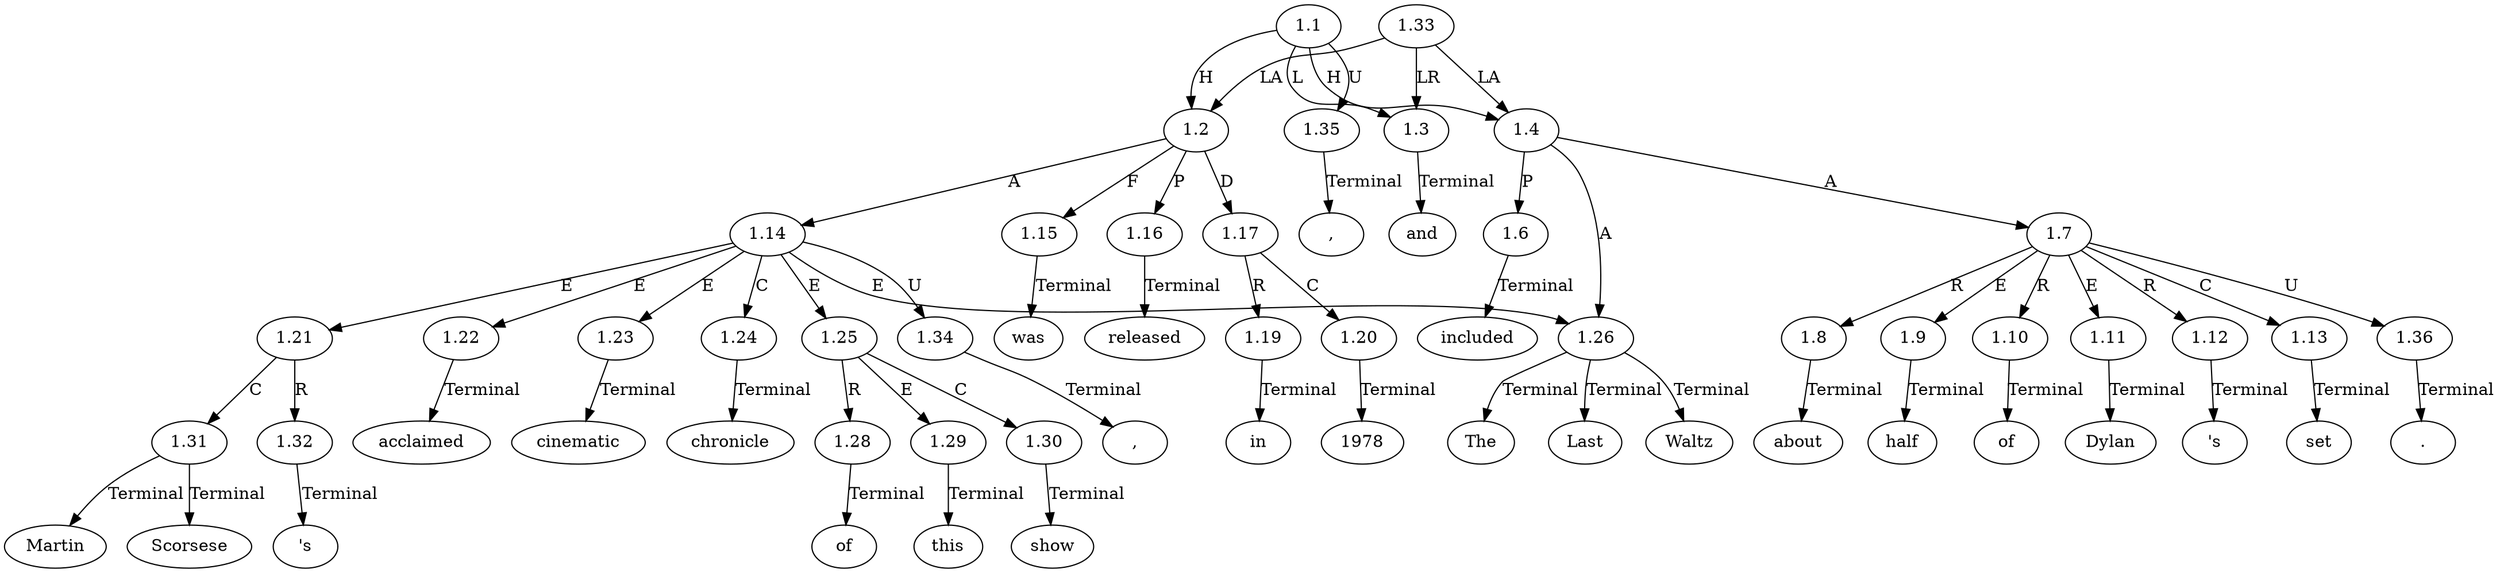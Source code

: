 // Graph
digraph {
	0.1 [label=Martin ordering=out]
	0.10 [label="," ordering=out]
	0.11 [label=The ordering=out]
	0.12 [label=Last ordering=out]
	0.13 [label=Waltz ordering=out]
	0.14 [label="," ordering=out]
	0.15 [label=was ordering=out]
	0.16 [label=released ordering=out]
	0.17 [label=in ordering=out]
	0.18 [label=1978 ordering=out]
	0.19 [label=and ordering=out]
	0.2 [label=Scorsese ordering=out]
	0.20 [label=included ordering=out]
	0.21 [label=about ordering=out]
	0.22 [label=half ordering=out]
	0.23 [label=of ordering=out]
	0.24 [label=Dylan ordering=out]
	0.25 [label="'s" ordering=out]
	0.26 [label=set ordering=out]
	0.27 [label="." ordering=out]
	0.3 [label="'s" ordering=out]
	0.4 [label=acclaimed ordering=out]
	0.5 [label=cinematic ordering=out]
	0.6 [label=chronicle ordering=out]
	0.7 [label=of ordering=out]
	0.8 [label=this ordering=out]
	0.9 [label=show ordering=out]
	1.1 [label=1.1 ordering=out]
	1.2 [label=1.2 ordering=out]
	1.3 [label=1.3 ordering=out]
	1.4 [label=1.4 ordering=out]
	1.6 [label=1.6 ordering=out]
	1.7 [label=1.7 ordering=out]
	1.8 [label=1.8 ordering=out]
	1.9 [label=1.9 ordering=out]
	1.10 [label=1.10 ordering=out]
	1.11 [label=1.11 ordering=out]
	1.12 [label=1.12 ordering=out]
	1.13 [label=1.13 ordering=out]
	1.14 [label=1.14 ordering=out]
	1.15 [label=1.15 ordering=out]
	1.16 [label=1.16 ordering=out]
	1.17 [label=1.17 ordering=out]
	1.19 [label=1.19 ordering=out]
	1.20 [label=1.20 ordering=out]
	1.21 [label=1.21 ordering=out]
	1.22 [label=1.22 ordering=out]
	1.23 [label=1.23 ordering=out]
	1.24 [label=1.24 ordering=out]
	1.25 [label=1.25 ordering=out]
	1.26 [label=1.26 ordering=out]
	1.28 [label=1.28 ordering=out]
	1.29 [label=1.29 ordering=out]
	1.30 [label=1.30 ordering=out]
	1.31 [label=1.31 ordering=out]
	1.32 [label=1.32 ordering=out]
	1.33 [label=1.33 ordering=out]
	1.34 [label=1.34 ordering=out]
	1.35 [label=1.35 ordering=out]
	1.36 [label=1.36 ordering=out]
	1.1 -> 1.2 [label=H ordering=out]
	1.1 -> 1.3 [label=L ordering=out]
	1.1 -> 1.4 [label=H ordering=out]
	1.1 -> 1.35 [label=U ordering=out]
	1.2 -> 1.14 [label=A ordering=out]
	1.2 -> 1.15 [label=F ordering=out]
	1.2 -> 1.16 [label=P ordering=out]
	1.2 -> 1.17 [label=D ordering=out]
	1.3 -> 0.19 [label=Terminal ordering=out]
	1.4 -> 1.6 [label=P ordering=out]
	1.4 -> 1.7 [label=A ordering=out]
	1.4 -> 1.26 [label=A ordering=out]
	1.6 -> 0.20 [label=Terminal ordering=out]
	1.7 -> 1.8 [label=R ordering=out]
	1.7 -> 1.9 [label=E ordering=out]
	1.7 -> 1.10 [label=R ordering=out]
	1.7 -> 1.11 [label=E ordering=out]
	1.7 -> 1.12 [label=R ordering=out]
	1.7 -> 1.13 [label=C ordering=out]
	1.7 -> 1.36 [label=U ordering=out]
	1.8 -> 0.21 [label=Terminal ordering=out]
	1.9 -> 0.22 [label=Terminal ordering=out]
	1.10 -> 0.23 [label=Terminal ordering=out]
	1.11 -> 0.24 [label=Terminal ordering=out]
	1.12 -> 0.25 [label=Terminal ordering=out]
	1.13 -> 0.26 [label=Terminal ordering=out]
	1.14 -> 1.21 [label=E ordering=out]
	1.14 -> 1.22 [label=E ordering=out]
	1.14 -> 1.23 [label=E ordering=out]
	1.14 -> 1.24 [label=C ordering=out]
	1.14 -> 1.25 [label=E ordering=out]
	1.14 -> 1.26 [label=E ordering=out]
	1.14 -> 1.34 [label=U ordering=out]
	1.15 -> 0.15 [label=Terminal ordering=out]
	1.16 -> 0.16 [label=Terminal ordering=out]
	1.17 -> 1.19 [label=R ordering=out]
	1.17 -> 1.20 [label=C ordering=out]
	1.19 -> 0.17 [label=Terminal ordering=out]
	1.20 -> 0.18 [label=Terminal ordering=out]
	1.21 -> 1.31 [label=C ordering=out]
	1.21 -> 1.32 [label=R ordering=out]
	1.22 -> 0.4 [label=Terminal ordering=out]
	1.23 -> 0.5 [label=Terminal ordering=out]
	1.24 -> 0.6 [label=Terminal ordering=out]
	1.25 -> 1.28 [label=R ordering=out]
	1.25 -> 1.29 [label=E ordering=out]
	1.25 -> 1.30 [label=C ordering=out]
	1.26 -> 0.11 [label=Terminal ordering=out]
	1.26 -> 0.12 [label=Terminal ordering=out]
	1.26 -> 0.13 [label=Terminal ordering=out]
	1.28 -> 0.7 [label=Terminal ordering=out]
	1.29 -> 0.8 [label=Terminal ordering=out]
	1.30 -> 0.9 [label=Terminal ordering=out]
	1.31 -> 0.1 [label=Terminal ordering=out]
	1.31 -> 0.2 [label=Terminal ordering=out]
	1.32 -> 0.3 [label=Terminal ordering=out]
	1.33 -> 1.2 [label=LA ordering=out]
	1.33 -> 1.3 [label=LR ordering=out]
	1.33 -> 1.4 [label=LA ordering=out]
	1.34 -> 0.10 [label=Terminal ordering=out]
	1.35 -> 0.14 [label=Terminal ordering=out]
	1.36 -> 0.27 [label=Terminal ordering=out]
}
